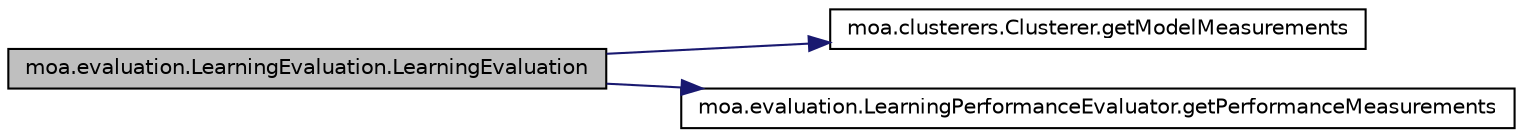 digraph G
{
  edge [fontname="Helvetica",fontsize="10",labelfontname="Helvetica",labelfontsize="10"];
  node [fontname="Helvetica",fontsize="10",shape=record];
  rankdir=LR;
  Node1 [label="moa.evaluation.LearningEvaluation.LearningEvaluation",height=0.2,width=0.4,color="black", fillcolor="grey75", style="filled" fontcolor="black"];
  Node1 -> Node2 [color="midnightblue",fontsize="10",style="solid",fontname="Helvetica"];
  Node2 [label="moa.clusterers.Clusterer.getModelMeasurements",height=0.2,width=0.4,color="black", fillcolor="white", style="filled",URL="$interfacemoa_1_1clusterers_1_1Clusterer.html#a0ed323db9697deead4d423aa22a4157c"];
  Node1 -> Node3 [color="midnightblue",fontsize="10",style="solid",fontname="Helvetica"];
  Node3 [label="moa.evaluation.LearningPerformanceEvaluator.getPerformanceMeasurements",height=0.2,width=0.4,color="black", fillcolor="white", style="filled",URL="$interfacemoa_1_1evaluation_1_1LearningPerformanceEvaluator.html#ab5fccc75a7cc34a1b5d687a7d3eff6a5"];
}
